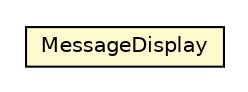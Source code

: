 #!/usr/local/bin/dot
#
# Class diagram 
# Generated by UMLGraph version 5.1 (http://www.umlgraph.org/)
#

digraph G {
	edge [fontname="Helvetica",fontsize=10,labelfontname="Helvetica",labelfontsize=10];
	node [fontname="Helvetica",fontsize=10,shape=plaintext];
	nodesep=0.25;
	ranksep=0.5;
	// uk.gov.nationalarchives.droid.base.MessageDisplay
	c1973 [label=<<table title="uk.gov.nationalarchives.droid.base.MessageDisplay" border="0" cellborder="1" cellspacing="0" cellpadding="2" port="p" bgcolor="lemonChiffon" href="./MessageDisplay.html">
		<tr><td><table border="0" cellspacing="0" cellpadding="1">
<tr><td align="center" balign="center"> MessageDisplay </td></tr>
		</table></td></tr>
		</table>>, fontname="Helvetica", fontcolor="black", fontsize=10.0];
}

